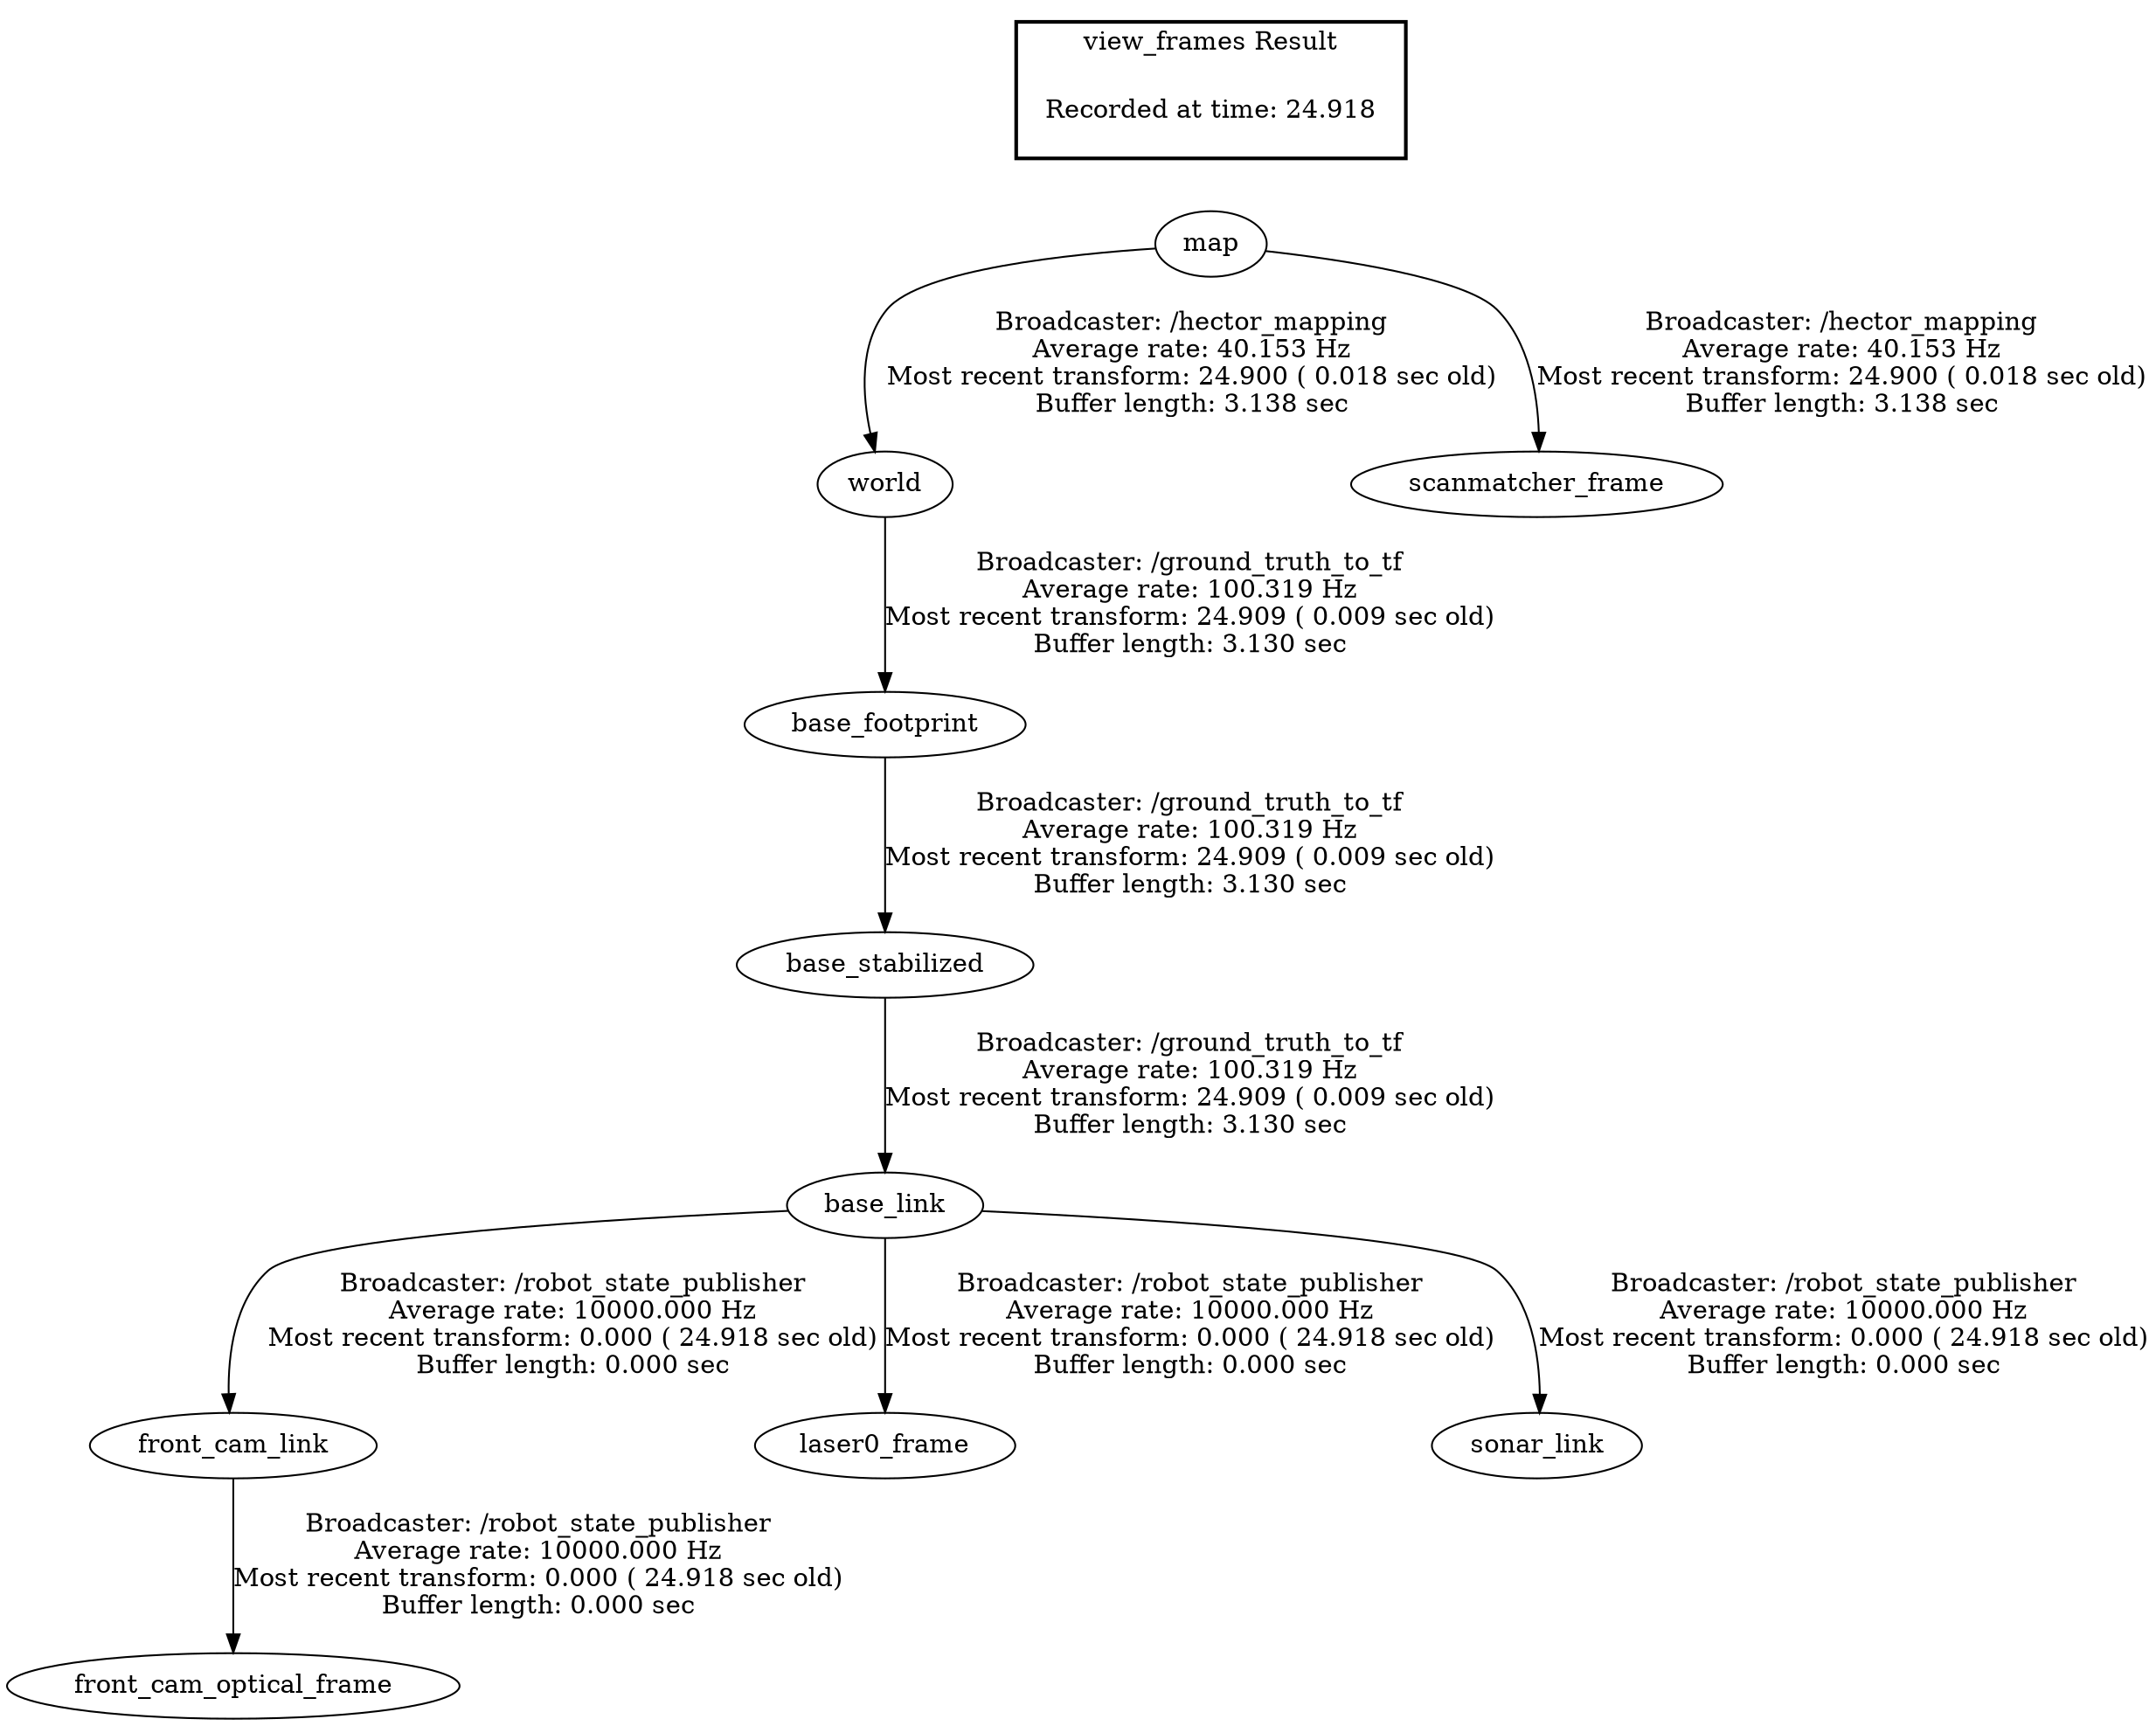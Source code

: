 digraph G {
"base_link" -> "front_cam_link"[label="Broadcaster: /robot_state_publisher\nAverage rate: 10000.000 Hz\nMost recent transform: 0.000 ( 24.918 sec old)\nBuffer length: 0.000 sec\n"];
"base_stabilized" -> "base_link"[label="Broadcaster: /ground_truth_to_tf\nAverage rate: 100.319 Hz\nMost recent transform: 24.909 ( 0.009 sec old)\nBuffer length: 3.130 sec\n"];
"front_cam_link" -> "front_cam_optical_frame"[label="Broadcaster: /robot_state_publisher\nAverage rate: 10000.000 Hz\nMost recent transform: 0.000 ( 24.918 sec old)\nBuffer length: 0.000 sec\n"];
"base_link" -> "laser0_frame"[label="Broadcaster: /robot_state_publisher\nAverage rate: 10000.000 Hz\nMost recent transform: 0.000 ( 24.918 sec old)\nBuffer length: 0.000 sec\n"];
"base_link" -> "sonar_link"[label="Broadcaster: /robot_state_publisher\nAverage rate: 10000.000 Hz\nMost recent transform: 0.000 ( 24.918 sec old)\nBuffer length: 0.000 sec\n"];
"map" -> "world"[label="Broadcaster: /hector_mapping\nAverage rate: 40.153 Hz\nMost recent transform: 24.900 ( 0.018 sec old)\nBuffer length: 3.138 sec\n"];
"map" -> "scanmatcher_frame"[label="Broadcaster: /hector_mapping\nAverage rate: 40.153 Hz\nMost recent transform: 24.900 ( 0.018 sec old)\nBuffer length: 3.138 sec\n"];
"world" -> "base_footprint"[label="Broadcaster: /ground_truth_to_tf\nAverage rate: 100.319 Hz\nMost recent transform: 24.909 ( 0.009 sec old)\nBuffer length: 3.130 sec\n"];
"base_footprint" -> "base_stabilized"[label="Broadcaster: /ground_truth_to_tf\nAverage rate: 100.319 Hz\nMost recent transform: 24.909 ( 0.009 sec old)\nBuffer length: 3.130 sec\n"];
edge [style=invis];
 subgraph cluster_legend { style=bold; color=black; label ="view_frames Result";
"Recorded at time: 24.918"[ shape=plaintext ] ;
 }->"map";
}
